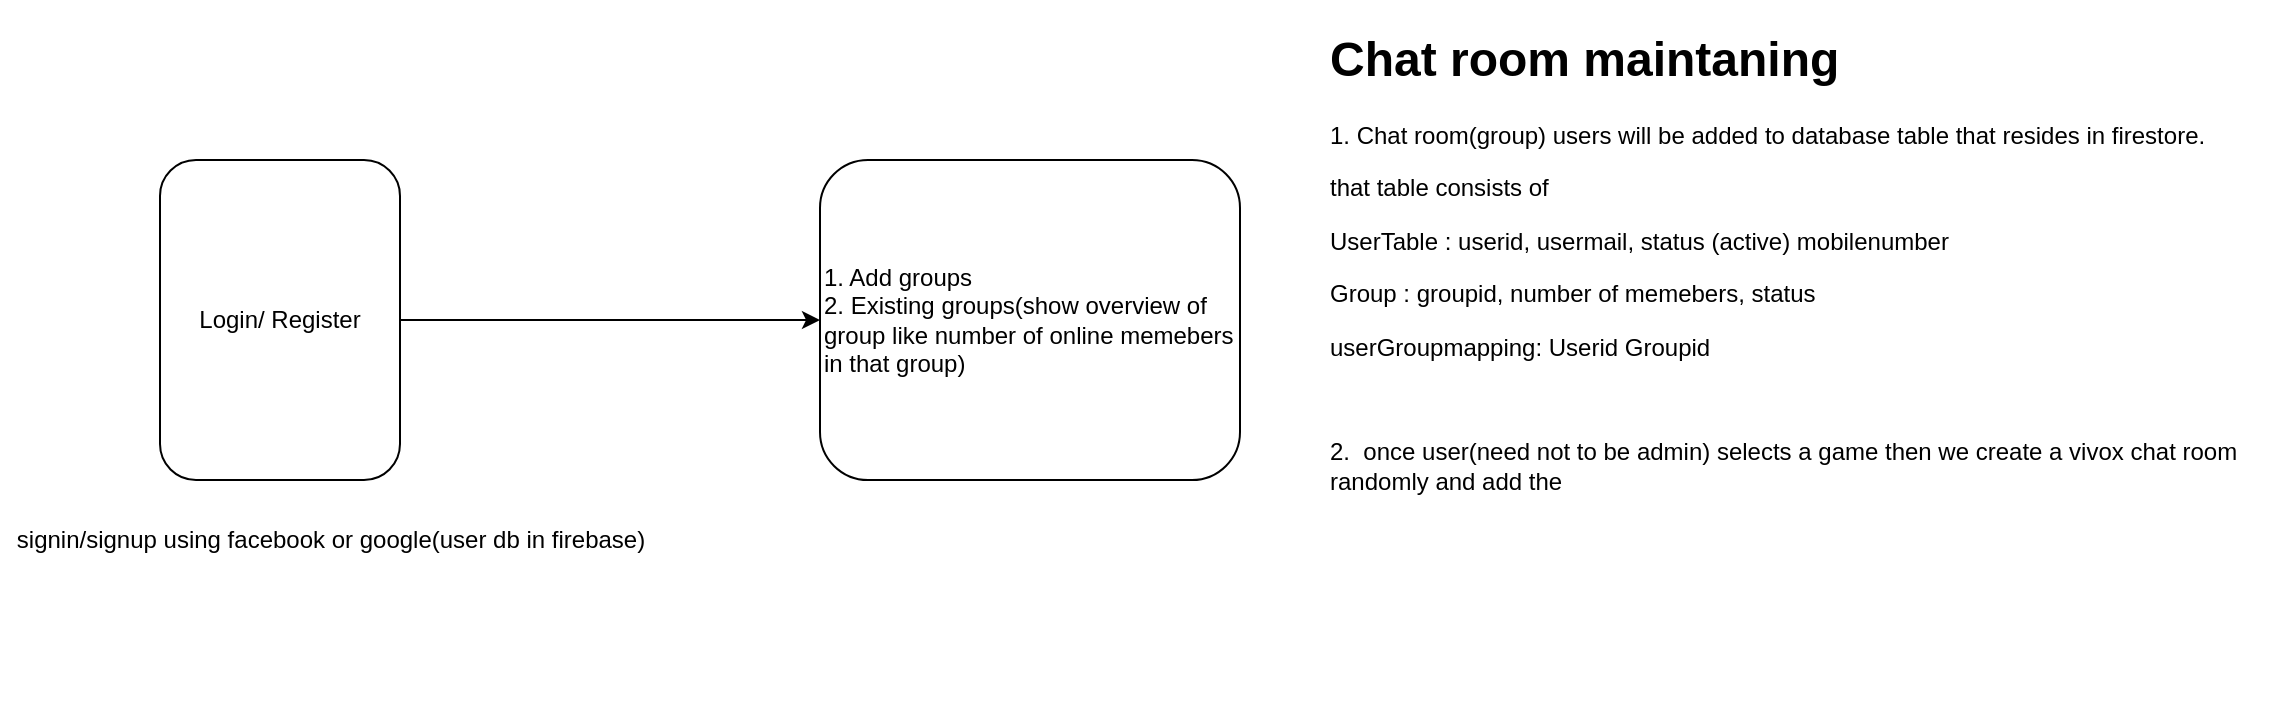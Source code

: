 <mxfile version="14.6.13" type="device"><diagram id="5HvhyQFfFdcczHDG-AeV" name="Page-1"><mxGraphModel dx="1422" dy="822" grid="1" gridSize="10" guides="1" tooltips="1" connect="1" arrows="1" fold="1" page="1" pageScale="1" pageWidth="850" pageHeight="1100" math="0" shadow="0"><root><mxCell id="0"/><mxCell id="1" parent="0"/><mxCell id="K4VKBvuUH7tMwCvDZwr4-4" style="edgeStyle=orthogonalEdgeStyle;rounded=0;orthogonalLoop=1;jettySize=auto;html=1;entryX=0;entryY=0.5;entryDx=0;entryDy=0;" edge="1" parent="1" source="K4VKBvuUH7tMwCvDZwr4-2" target="K4VKBvuUH7tMwCvDZwr4-3"><mxGeometry relative="1" as="geometry"/></mxCell><mxCell id="K4VKBvuUH7tMwCvDZwr4-2" value="Login/ Register" style="rounded=1;whiteSpace=wrap;html=1;" vertex="1" parent="1"><mxGeometry x="100" y="110" width="120" height="160" as="geometry"/></mxCell><mxCell id="K4VKBvuUH7tMwCvDZwr4-3" value="1. Add groups&lt;br&gt;2. Existing groups(show overview of group like number of online memebers in that group)&amp;nbsp;&lt;br&gt;" style="rounded=1;whiteSpace=wrap;html=1;align=left;" vertex="1" parent="1"><mxGeometry x="430" y="110" width="210" height="160" as="geometry"/></mxCell><mxCell id="K4VKBvuUH7tMwCvDZwr4-6" value="signin/signup using facebook or google(user db in firebase)" style="text;html=1;align=center;verticalAlign=middle;resizable=0;points=[];autosize=1;strokeColor=none;" vertex="1" parent="1"><mxGeometry x="20" y="290" width="330" height="20" as="geometry"/></mxCell><mxCell id="K4VKBvuUH7tMwCvDZwr4-7" value="&lt;h1&gt;Chat room maintaning&lt;/h1&gt;&lt;p&gt;1. Chat room(group) users will be added to database table that resides in firestore.&lt;/p&gt;&lt;p&gt;that table consists of&amp;nbsp;&lt;/p&gt;&lt;p&gt;UserTable : userid, usermail, status (active) mobilenumber&lt;/p&gt;&lt;p&gt;Group : groupid, number of memebers, status&lt;/p&gt;&lt;p&gt;userGroupmapping: Userid Groupid&amp;nbsp;&lt;/p&gt;&lt;p&gt;&amp;nbsp;&lt;/p&gt;&lt;p&gt;2.&amp;nbsp; once user(need not to be admin) selects a game then we create a vivox chat room randomly and add the&amp;nbsp;&lt;/p&gt;&lt;p&gt;&lt;br&gt;&lt;/p&gt;&lt;p&gt;&lt;br&gt;&lt;/p&gt;" style="text;html=1;strokeColor=none;fillColor=none;spacing=5;spacingTop=-20;whiteSpace=wrap;overflow=hidden;rounded=0;" vertex="1" parent="1"><mxGeometry x="680" y="40" width="480" height="350" as="geometry"/></mxCell></root></mxGraphModel></diagram></mxfile>